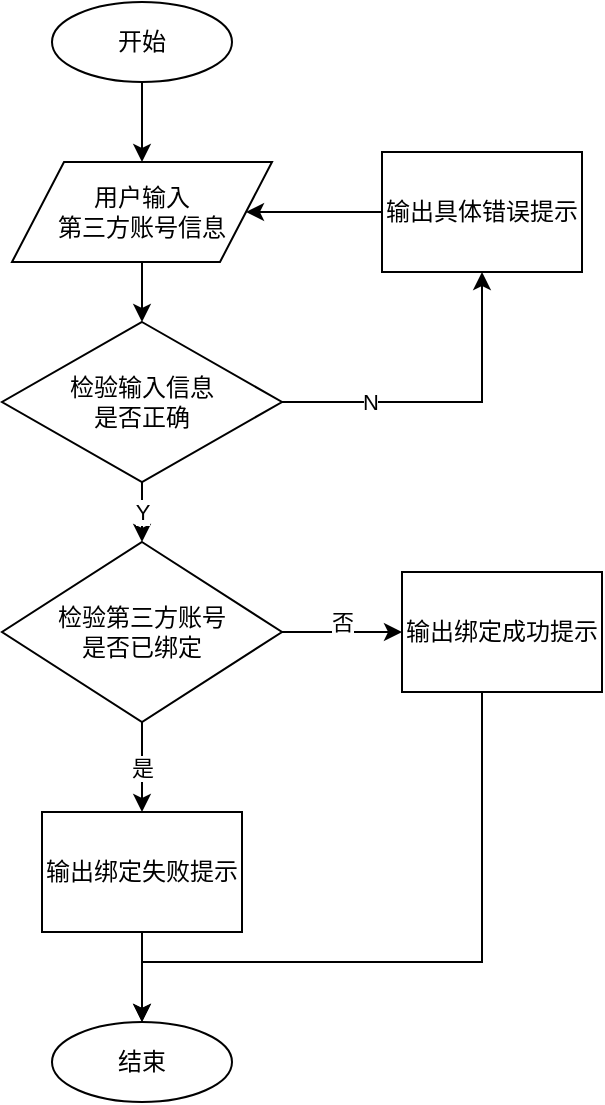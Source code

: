 <mxfile version="13.3.1" type="github">
  <diagram id="n8uOBgrjnSyd29blVZSN" name="第 1 页">
    <mxGraphModel dx="460" dy="776" grid="1" gridSize="10" guides="1" tooltips="1" connect="1" arrows="1" fold="1" page="1" pageScale="1" pageWidth="827" pageHeight="1169" math="0" shadow="0">
      <root>
        <mxCell id="0" />
        <mxCell id="1" parent="0" />
        <mxCell id="DfQuJhA6b2LdK-Bb2JGq-1" value="" style="edgeStyle=orthogonalEdgeStyle;rounded=0;orthogonalLoop=1;jettySize=auto;html=1;entryX=0.5;entryY=0;entryDx=0;entryDy=0;" edge="1" parent="1" source="DfQuJhA6b2LdK-Bb2JGq-2" target="DfQuJhA6b2LdK-Bb2JGq-4">
          <mxGeometry relative="1" as="geometry">
            <mxPoint x="180" y="200" as="targetPoint" />
          </mxGeometry>
        </mxCell>
        <mxCell id="DfQuJhA6b2LdK-Bb2JGq-2" value="开始" style="ellipse;whiteSpace=wrap;html=1;" vertex="1" parent="1">
          <mxGeometry x="115" y="120" width="90" height="40" as="geometry" />
        </mxCell>
        <mxCell id="DfQuJhA6b2LdK-Bb2JGq-3" value="" style="edgeStyle=orthogonalEdgeStyle;rounded=0;orthogonalLoop=1;jettySize=auto;html=1;" edge="1" parent="1" source="DfQuJhA6b2LdK-Bb2JGq-4">
          <mxGeometry relative="1" as="geometry">
            <mxPoint x="160" y="280" as="targetPoint" />
          </mxGeometry>
        </mxCell>
        <mxCell id="DfQuJhA6b2LdK-Bb2JGq-4" value="用户输入&lt;br&gt;第三方账号信息" style="shape=parallelogram;perimeter=parallelogramPerimeter;whiteSpace=wrap;html=1;" vertex="1" parent="1">
          <mxGeometry x="95" y="200" width="130" height="50" as="geometry" />
        </mxCell>
        <mxCell id="DfQuJhA6b2LdK-Bb2JGq-5" value="Y" style="edgeStyle=orthogonalEdgeStyle;rounded=0;orthogonalLoop=1;jettySize=auto;html=1;entryX=0.5;entryY=0;entryDx=0;entryDy=0;" edge="1" parent="1" source="DfQuJhA6b2LdK-Bb2JGq-7" target="DfQuJhA6b2LdK-Bb2JGq-15">
          <mxGeometry relative="1" as="geometry">
            <mxPoint x="160" y="450" as="targetPoint" />
          </mxGeometry>
        </mxCell>
        <mxCell id="DfQuJhA6b2LdK-Bb2JGq-6" value="N" style="edgeStyle=orthogonalEdgeStyle;rounded=0;orthogonalLoop=1;jettySize=auto;html=1;exitX=1;exitY=0.5;exitDx=0;exitDy=0;entryX=0.5;entryY=1;entryDx=0;entryDy=0;" edge="1" parent="1" source="DfQuJhA6b2LdK-Bb2JGq-7" target="DfQuJhA6b2LdK-Bb2JGq-9">
          <mxGeometry x="-0.467" relative="1" as="geometry">
            <mxPoint as="offset" />
          </mxGeometry>
        </mxCell>
        <mxCell id="DfQuJhA6b2LdK-Bb2JGq-7" value="检验输入信息&lt;br&gt;是否正确" style="rhombus;whiteSpace=wrap;html=1;" vertex="1" parent="1">
          <mxGeometry x="90" y="280" width="140" height="80" as="geometry" />
        </mxCell>
        <mxCell id="DfQuJhA6b2LdK-Bb2JGq-8" value="" style="edgeStyle=orthogonalEdgeStyle;rounded=0;orthogonalLoop=1;jettySize=auto;html=1;" edge="1" parent="1" source="DfQuJhA6b2LdK-Bb2JGq-9" target="DfQuJhA6b2LdK-Bb2JGq-4">
          <mxGeometry relative="1" as="geometry" />
        </mxCell>
        <mxCell id="DfQuJhA6b2LdK-Bb2JGq-9" value="输出具体错误提示" style="rounded=0;whiteSpace=wrap;html=1;" vertex="1" parent="1">
          <mxGeometry x="280" y="195" width="100" height="60" as="geometry" />
        </mxCell>
        <mxCell id="DfQuJhA6b2LdK-Bb2JGq-10" value="" style="edgeStyle=orthogonalEdgeStyle;rounded=0;orthogonalLoop=1;jettySize=auto;html=1;entryX=0.5;entryY=0;entryDx=0;entryDy=0;" edge="1" parent="1" source="DfQuJhA6b2LdK-Bb2JGq-11" target="DfQuJhA6b2LdK-Bb2JGq-12">
          <mxGeometry relative="1" as="geometry">
            <mxPoint x="160" y="620" as="targetPoint" />
          </mxGeometry>
        </mxCell>
        <mxCell id="DfQuJhA6b2LdK-Bb2JGq-11" value="输出绑定失败提示" style="rounded=0;whiteSpace=wrap;html=1;" vertex="1" parent="1">
          <mxGeometry x="110" y="525" width="100" height="60" as="geometry" />
        </mxCell>
        <mxCell id="DfQuJhA6b2LdK-Bb2JGq-12" value="结束" style="ellipse;whiteSpace=wrap;html=1;" vertex="1" parent="1">
          <mxGeometry x="115" y="630" width="90" height="40" as="geometry" />
        </mxCell>
        <mxCell id="DfQuJhA6b2LdK-Bb2JGq-13" value="是" style="edgeStyle=orthogonalEdgeStyle;rounded=0;orthogonalLoop=1;jettySize=auto;html=1;exitX=0.5;exitY=1;exitDx=0;exitDy=0;entryX=0.5;entryY=0;entryDx=0;entryDy=0;" edge="1" parent="1" source="DfQuJhA6b2LdK-Bb2JGq-15" target="DfQuJhA6b2LdK-Bb2JGq-11">
          <mxGeometry relative="1" as="geometry" />
        </mxCell>
        <mxCell id="DfQuJhA6b2LdK-Bb2JGq-14" value="否" style="edgeStyle=orthogonalEdgeStyle;rounded=0;orthogonalLoop=1;jettySize=auto;html=1;" edge="1" parent="1" source="DfQuJhA6b2LdK-Bb2JGq-15" target="DfQuJhA6b2LdK-Bb2JGq-17">
          <mxGeometry y="5" relative="1" as="geometry">
            <Array as="points">
              <mxPoint x="250" y="435" />
              <mxPoint x="250" y="435" />
            </Array>
            <mxPoint as="offset" />
          </mxGeometry>
        </mxCell>
        <mxCell id="DfQuJhA6b2LdK-Bb2JGq-15" value="检验第三方账号&lt;br&gt;是否已绑定" style="rhombus;whiteSpace=wrap;html=1;" vertex="1" parent="1">
          <mxGeometry x="90" y="390" width="140" height="90" as="geometry" />
        </mxCell>
        <mxCell id="DfQuJhA6b2LdK-Bb2JGq-16" style="edgeStyle=orthogonalEdgeStyle;rounded=0;orthogonalLoop=1;jettySize=auto;html=1;exitX=0.5;exitY=1;exitDx=0;exitDy=0;entryX=0.5;entryY=0;entryDx=0;entryDy=0;" edge="1" parent="1" source="DfQuJhA6b2LdK-Bb2JGq-17" target="DfQuJhA6b2LdK-Bb2JGq-12">
          <mxGeometry relative="1" as="geometry">
            <Array as="points">
              <mxPoint x="330" y="600" />
              <mxPoint x="160" y="600" />
            </Array>
          </mxGeometry>
        </mxCell>
        <mxCell id="DfQuJhA6b2LdK-Bb2JGq-17" value="输出绑定成功提示" style="rounded=0;whiteSpace=wrap;html=1;" vertex="1" parent="1">
          <mxGeometry x="290" y="405" width="100" height="60" as="geometry" />
        </mxCell>
      </root>
    </mxGraphModel>
  </diagram>
</mxfile>
